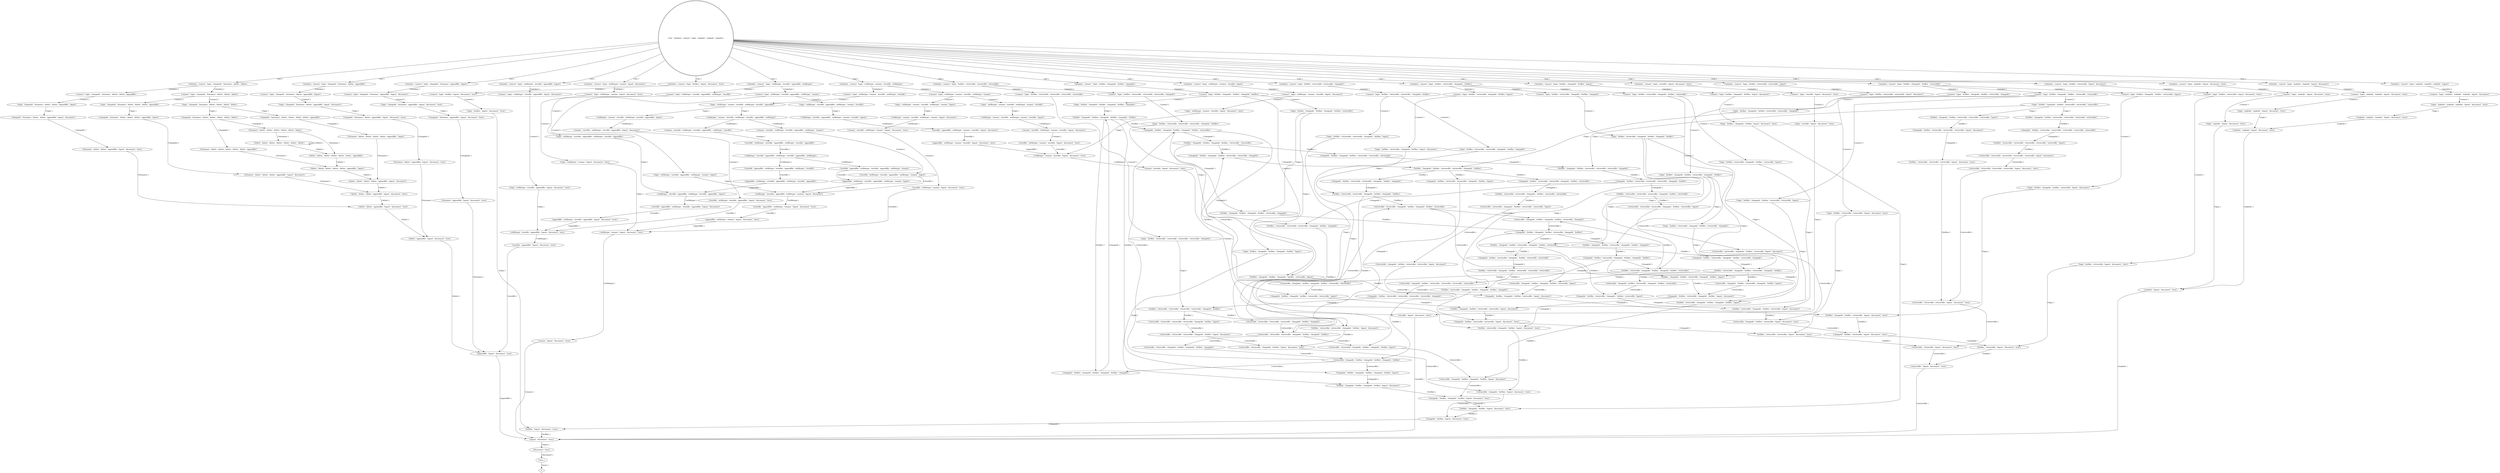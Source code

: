 digraph  {
0 [shape=doublecircle, label="('init', 'initialise', 'connect', 'login', 'makedir', 'makedir', 'makedir')"];
1 [label="('initialise', 'connect', 'login', 'changedir', 'listnames', 'delete', 'delete')"];
2 [label="('connect', 'login', 'changedir', 'listnames', 'delete', 'delete', 'appendfile')"];
3 [label="('login', 'changedir', 'listnames', 'delete', 'delete', 'appendfile', 'logout')"];
4 [label="('changedir', 'listnames', 'delete', 'delete', 'appendfile', 'logout', 'disconnect')"];
5 [label="('listnames', 'delete', 'delete', 'appendfile', 'logout', 'disconnect', 'term')"];
6 [label="('delete', 'delete', 'appendfile', 'logout', 'disconnect', 'term')"];
7 [label="('delete', 'appendfile', 'logout', 'disconnect', 'term')"];
8 [label="('appendfile', 'logout', 'disconnect', 'term')"];
9 [label="('logout', 'disconnect', 'term')"];
10 [label="('disconnect', 'term')"];
11 [label="('term',)"];
13 [label="('initialise', 'connect', 'login', 'listfiles', 'logout', 'disconnect', 'term')"];
14 [label="('connect', 'login', 'listfiles', 'logout', 'disconnect', 'term')"];
15 [label="('login', 'listfiles', 'logout', 'disconnect', 'term')"];
16 [label="('listfiles', 'logout', 'disconnect', 'term')"];
18 [label="('initialise', 'connect', 'login', 'setfiletype', 'rename', 'logout', 'disconnect')"];
19 [label="('connect', 'login', 'setfiletype', 'rename', 'logout', 'disconnect', 'term')"];
20 [label="('login', 'setfiletype', 'rename', 'logout', 'disconnect', 'term')"];
21 [label="('setfiletype', 'rename', 'logout', 'disconnect', 'term')"];
22 [label="('rename', 'logout', 'disconnect', 'term')"];
24 [label="('initialise', 'connect', 'login', 'listfiles', 'changedir', 'listfiles', 'logout')"];
25 [label="('connect', 'login', 'listfiles', 'changedir', 'listfiles', 'logout', 'disconnect')"];
26 [label="('login', 'listfiles', 'changedir', 'listfiles', 'logout', 'disconnect', 'term')"];
27 [label="('listfiles', 'changedir', 'listfiles', 'logout', 'disconnect', 'term')"];
28 [label="('changedir', 'listfiles', 'logout', 'disconnect', 'term')"];
30 [label="('initialise', 'connect', 'login', 'storefile', 'logout', 'disconnect', 'term')"];
31 [label="('connect', 'login', 'storefile', 'logout', 'disconnect', 'term')"];
32 [label="('login', 'storefile', 'logout', 'disconnect', 'term')"];
33 [label="('storefile', 'logout', 'disconnect', 'term')"];
35 [label="('initialise', 'connect', 'login', 'makedir', 'logout', 'disconnect', 'term')"];
36 [label="('connect', 'login', 'makedir', 'logout', 'disconnect', 'term')"];
37 [label="('login', 'makedir', 'logout', 'disconnect', 'term')"];
38 [label="('makedir', 'logout', 'disconnect', 'term')"];
39 [label="('connect', 'login', 'changedir', 'listnames', 'delete', 'delete', 'delete')"];
40 [label="('login', 'changedir', 'listnames', 'delete', 'delete', 'delete', 'appendfile')"];
41 [label="('changedir', 'listnames', 'delete', 'delete', 'delete', 'appendfile', 'logout')"];
42 [label="('listnames', 'delete', 'delete', 'delete', 'appendfile', 'logout', 'disconnect')"];
43 [label="('delete', 'delete', 'delete', 'appendfile', 'logout', 'disconnect', 'term')"];
45 [label="('initialise', 'connect', 'login', 'changedir', 'listnames', 'appendfile', 'logout')"];
46 [label="('connect', 'login', 'changedir', 'listnames', 'appendfile', 'logout', 'disconnect')"];
47 [label="('login', 'changedir', 'listnames', 'appendfile', 'logout', 'disconnect', 'term')"];
48 [label="('changedir', 'listnames', 'appendfile', 'logout', 'disconnect', 'term')"];
49 [label="('listnames', 'appendfile', 'logout', 'disconnect', 'term')"];
50 [label="('initialise', 'connect', 'login', 'listfiles', 'changedir', 'listfiles', 'changedir')"];
51 [label="('connect', 'login', 'listfiles', 'changedir', 'listfiles', 'changedir', 'listfiles')"];
52 [label="('login', 'listfiles', 'changedir', 'listfiles', 'changedir', 'listfiles', 'changedir')"];
53 [label="('listfiles', 'changedir', 'listfiles', 'changedir', 'listfiles', 'changedir', 'listfiles')"];
54 [label="('changedir', 'listfiles', 'changedir', 'listfiles', 'changedir', 'listfiles', 'logout')"];
55 [label="('listfiles', 'changedir', 'listfiles', 'changedir', 'listfiles', 'logout', 'disconnect')"];
56 [label="('changedir', 'listfiles', 'changedir', 'listfiles', 'logout', 'disconnect', 'term')"];
58 [label="('initialise', 'connect', 'login', 'listfiles', 'retrievefile', 'changedir', 'listfiles')"];
59 [label="('connect', 'login', 'listfiles', 'retrievefile', 'changedir', 'listfiles', 'changedir')"];
60 [label="('login', 'listfiles', 'retrievefile', 'changedir', 'listfiles', 'changedir', 'listfiles')"];
61 [label="('listfiles', 'retrievefile', 'changedir', 'listfiles', 'changedir', 'listfiles', 'changedir')"];
62 [label="('retrievefile', 'changedir', 'listfiles', 'changedir', 'listfiles', 'changedir', 'listfiles')"];
63 [label="('changedir', 'listfiles', 'changedir', 'listfiles', 'changedir', 'listfiles', 'changedir')"];
64 [label="('initialise', 'connect', 'login', 'changedir', 'listnames', 'delete', 'appendfile')"];
65 [label="('connect', 'login', 'changedir', 'listnames', 'delete', 'appendfile', 'logout')"];
66 [label="('login', 'changedir', 'listnames', 'delete', 'appendfile', 'logout', 'disconnect')"];
67 [label="('changedir', 'listnames', 'delete', 'appendfile', 'logout', 'disconnect', 'term')"];
68 [label="('listnames', 'delete', 'appendfile', 'logout', 'disconnect', 'term')"];
70 [label="('initialise', 'connect', 'login', 'setfiletype', 'storefile', 'appendfile', 'logout')"];
71 [label="('connect', 'login', 'setfiletype', 'storefile', 'appendfile', 'logout', 'disconnect')"];
72 [label="('login', 'setfiletype', 'storefile', 'appendfile', 'logout', 'disconnect', 'term')"];
73 [label="('setfiletype', 'storefile', 'appendfile', 'logout', 'disconnect', 'term')"];
74 [label="('storefile', 'appendfile', 'logout', 'disconnect', 'term')"];
76 [label="('initialise', 'connect', 'login', 'setfiletype', 'rename', 'storefile', 'setfiletype')"];
77 [label="('connect', 'login', 'setfiletype', 'rename', 'storefile', 'setfiletype', 'rename')"];
78 [label="('login', 'setfiletype', 'rename', 'storefile', 'setfiletype', 'rename', 'logout')"];
79 [label="('setfiletype', 'rename', 'storefile', 'setfiletype', 'rename', 'logout', 'disconnect')"];
80 [label="('rename', 'storefile', 'setfiletype', 'rename', 'logout', 'disconnect', 'term')"];
81 [label="('storefile', 'setfiletype', 'rename', 'logout', 'disconnect', 'term')"];
82 [label="('initialise', 'connect', 'login', 'listfiles', 'changedir', 'listfiles', 'retrievefile')"];
83 [label="('connect', 'login', 'listfiles', 'changedir', 'listfiles', 'retrievefile', 'logout')"];
84 [label="('login', 'listfiles', 'changedir', 'listfiles', 'retrievefile', 'logout', 'disconnect')"];
85 [label="('listfiles', 'changedir', 'listfiles', 'retrievefile', 'logout', 'disconnect', 'term')"];
86 [label="('changedir', 'listfiles', 'retrievefile', 'logout', 'disconnect', 'term')"];
87 [label="('listfiles', 'retrievefile', 'logout', 'disconnect', 'term')"];
88 [label="('retrievefile', 'logout', 'disconnect', 'term')"];
90 [label="('initialise', 'connect', 'login', 'listfiles', 'retrievefile', 'logout', 'disconnect')"];
91 [label="('connect', 'login', 'listfiles', 'retrievefile', 'logout', 'disconnect', 'term')"];
92 [label="('login', 'listfiles', 'retrievefile', 'logout', 'disconnect', 'term')"];
93 [label="('login', 'changedir', 'listnames', 'delete', 'delete', 'delete', 'delete')"];
94 [label="('changedir', 'listnames', 'delete', 'delete', 'delete', 'delete', 'appendfile')"];
95 [label="('listnames', 'delete', 'delete', 'delete', 'delete', 'appendfile', 'logout')"];
96 [label="('delete', 'delete', 'delete', 'delete', 'appendfile', 'logout', 'disconnect')"];
97 [label="('login', 'listfiles', 'changedir', 'listfiles', 'changedir', 'listfiles', 'retrievefile')"];
98 [label="('listfiles', 'changedir', 'listfiles', 'changedir', 'listfiles', 'retrievefile', 'logout')"];
99 [label="('changedir', 'listfiles', 'changedir', 'listfiles', 'retrievefile', 'logout', 'disconnect')"];
100 [label="('connect', 'login', 'listfiles', 'retrievefile', 'changedir', 'listfiles', 'logout')"];
101 [label="('login', 'listfiles', 'retrievefile', 'changedir', 'listfiles', 'logout', 'disconnect')"];
102 [label="('listfiles', 'retrievefile', 'changedir', 'listfiles', 'logout', 'disconnect', 'term')"];
103 [label="('retrievefile', 'changedir', 'listfiles', 'logout', 'disconnect', 'term')"];
105 [label="('initialise', 'connect', 'login', 'makedir', 'makedir', 'logout', 'disconnect')"];
106 [label="('connect', 'login', 'makedir', 'makedir', 'logout', 'disconnect', 'term')"];
107 [label="('login', 'makedir', 'makedir', 'logout', 'disconnect', 'term')"];
108 [label="('makedir', 'makedir', 'logout', 'disconnect', 'term')"];
109 [label="('initialise', 'connect', 'login', 'setfiletype', 'storefile', 'appendfile', 'setfiletype')"];
110 [label="('connect', 'login', 'setfiletype', 'storefile', 'appendfile', 'setfiletype', 'rename')"];
111 [label="('login', 'setfiletype', 'storefile', 'appendfile', 'setfiletype', 'rename', 'storefile')"];
112 [label="('setfiletype', 'storefile', 'appendfile', 'setfiletype', 'rename', 'storefile', 'logout')"];
113 [label="('storefile', 'appendfile', 'setfiletype', 'rename', 'storefile', 'logout', 'disconnect')"];
114 [label="('appendfile', 'setfiletype', 'rename', 'storefile', 'logout', 'disconnect', 'term')"];
115 [label="('setfiletype', 'rename', 'storefile', 'logout', 'disconnect', 'term')"];
116 [label="('rename', 'storefile', 'logout', 'disconnect', 'term')"];
117 [label="('listfiles', 'retrievefile', 'changedir', 'listfiles', 'changedir', 'listfiles', 'logout')"];
118 [label="('retrievefile', 'changedir', 'listfiles', 'changedir', 'listfiles', 'logout', 'disconnect')"];
120 [label="('initialise', 'connect', 'login', 'listfiles', 'retrievefile', 'retrievefile', 'retrievefile')"];
121 [label="('connect', 'login', 'listfiles', 'retrievefile', 'retrievefile', 'retrievefile', 'retrievefile')"];
122 [label="('login', 'listfiles', 'retrievefile', 'retrievefile', 'retrievefile', 'retrievefile', 'changedir')"];
123 [label="('listfiles', 'retrievefile', 'retrievefile', 'retrievefile', 'retrievefile', 'changedir', 'listfiles')"];
124 [label="('retrievefile', 'retrievefile', 'retrievefile', 'retrievefile', 'changedir', 'listfiles', 'changedir')"];
125 [label="('retrievefile', 'retrievefile', 'retrievefile', 'changedir', 'listfiles', 'changedir', 'listfiles')"];
126 [label="('retrievefile', 'retrievefile', 'changedir', 'listfiles', 'changedir', 'listfiles', 'changedir')"];
127 [label="('initialise', 'connect', 'login', 'setfiletype', 'rename', 'storefile', 'logout')"];
128 [label="('connect', 'login', 'setfiletype', 'rename', 'storefile', 'logout', 'disconnect')"];
129 [label="('login', 'setfiletype', 'rename', 'storefile', 'logout', 'disconnect', 'term')"];
130 [label="('login', 'listfiles', 'changedir', 'listfiles', 'changedir', 'listfiles', 'logout')"];
132 [label="('initialise', 'connect', 'login', 'makedir', 'makedir', 'makedir', 'logout')"];
133 [label="('connect', 'login', 'makedir', 'makedir', 'makedir', 'logout', 'disconnect')"];
134 [label="('login', 'makedir', 'makedir', 'makedir', 'logout', 'disconnect', 'term')"];
135 [label="('makedir', 'makedir', 'makedir', 'logout', 'disconnect', 'term')"];
136 [label="('changedir', 'listfiles', 'changedir', 'listfiles', 'changedir', 'listfiles', 'retrievefile')"];
137 [label="('listfiles', 'changedir', 'listfiles', 'changedir', 'listfiles', 'retrievefile', 'retrievefile')"];
138 [label="('changedir', 'listfiles', 'changedir', 'listfiles', 'retrievefile', 'retrievefile', 'changedir')"];
139 [label="('listfiles', 'changedir', 'listfiles', 'retrievefile', 'retrievefile', 'changedir', 'listfiles')"];
140 [label="('changedir', 'listfiles', 'retrievefile', 'retrievefile', 'changedir', 'listfiles', 'changedir')"];
141 [label="('listfiles', 'retrievefile', 'retrievefile', 'changedir', 'listfiles', 'changedir', 'listfiles')"];
142 [label="('retrievefile', 'retrievefile', 'changedir', 'listfiles', 'changedir', 'listfiles', 'retrievefile')"];
143 [label="('retrievefile', 'changedir', 'listfiles', 'changedir', 'listfiles', 'retrievefile', 'logout')"];
144 [label="('changedir', 'listnames', 'delete', 'delete', 'delete', 'delete', 'delete')"];
145 [label="('listnames', 'delete', 'delete', 'delete', 'delete', 'delete', 'delete')"];
146 [label="('delete', 'delete', 'delete', 'delete', 'delete', 'delete', 'delete')"];
147 [label="('delete', 'delete', 'delete', 'delete', 'delete', 'delete', 'appendfile')"];
148 [label="('delete', 'delete', 'delete', 'delete', 'delete', 'appendfile', 'logout')"];
149 [label="('connect', 'login', 'setfiletype', 'storefile', 'appendfile', 'setfiletype', 'storefile')"];
150 [label="('login', 'setfiletype', 'storefile', 'appendfile', 'setfiletype', 'storefile', 'appendfile')"];
151 [label="('setfiletype', 'storefile', 'appendfile', 'setfiletype', 'storefile', 'appendfile', 'logout')"];
152 [label="('storefile', 'appendfile', 'setfiletype', 'storefile', 'appendfile', 'logout', 'disconnect')"];
153 [label="('appendfile', 'setfiletype', 'storefile', 'appendfile', 'logout', 'disconnect', 'term')"];
154 [label="('connect', 'login', 'listfiles', 'changedir', 'listfiles', 'retrievefile', 'changedir')"];
155 [label="('login', 'listfiles', 'changedir', 'listfiles', 'retrievefile', 'changedir', 'listfiles')"];
156 [label="('listfiles', 'changedir', 'listfiles', 'retrievefile', 'changedir', 'listfiles', 'changedir')"];
157 [label="('changedir', 'listfiles', 'retrievefile', 'changedir', 'listfiles', 'changedir', 'listfiles')"];
158 [label="('listfiles', 'retrievefile', 'changedir', 'listfiles', 'changedir', 'listfiles', 'retrievefile')"];
159 [label="('retrievefile', 'changedir', 'listfiles', 'changedir', 'listfiles', 'retrievefile', 'changedir')"];
160 [label="('changedir', 'listfiles', 'changedir', 'listfiles', 'retrievefile', 'changedir', 'listfiles')"];
161 [label="('connect', 'login', 'setfiletype', 'rename', 'storefile', 'setfiletype', 'storefile')"];
162 [label="('login', 'setfiletype', 'rename', 'storefile', 'setfiletype', 'storefile', 'appendfile')"];
163 [label="('setfiletype', 'rename', 'storefile', 'setfiletype', 'storefile', 'appendfile', 'logout')"];
164 [label="('rename', 'storefile', 'setfiletype', 'storefile', 'appendfile', 'logout', 'disconnect')"];
165 [label="('storefile', 'setfiletype', 'storefile', 'appendfile', 'logout', 'disconnect', 'term')"];
166 [label="('connect', 'login', 'listfiles', 'changedir', 'listfiles', 'retrievefile', 'retrievefile')"];
167 [label="('login', 'listfiles', 'changedir', 'listfiles', 'retrievefile', 'retrievefile', 'retrievefile')"];
168 [label="('listfiles', 'changedir', 'listfiles', 'retrievefile', 'retrievefile', 'retrievefile', 'retrievefile')"];
169 [label="('changedir', 'listfiles', 'retrievefile', 'retrievefile', 'retrievefile', 'retrievefile', 'retrievefile')"];
170 [label="('listfiles', 'retrievefile', 'retrievefile', 'retrievefile', 'retrievefile', 'retrievefile', 'logout')"];
171 [label="('retrievefile', 'retrievefile', 'retrievefile', 'retrievefile', 'retrievefile', 'logout', 'disconnect')"];
172 [label="('retrievefile', 'retrievefile', 'retrievefile', 'retrievefile', 'logout', 'disconnect', 'term')"];
173 [label="('retrievefile', 'retrievefile', 'retrievefile', 'logout', 'disconnect', 'term')"];
174 [label="('retrievefile', 'retrievefile', 'logout', 'disconnect', 'term')"];
175 [label="('initialise', 'connect', 'login', 'listfiles', 'retrievefile', 'retrievefile', 'changedir')"];
176 [label="('connect', 'login', 'listfiles', 'retrievefile', 'retrievefile', 'changedir', 'listfiles')"];
177 [label="('login', 'listfiles', 'retrievefile', 'retrievefile', 'changedir', 'listfiles', 'logout')"];
178 [label="('listfiles', 'retrievefile', 'retrievefile', 'changedir', 'listfiles', 'logout', 'disconnect')"];
179 [label="('retrievefile', 'retrievefile', 'changedir', 'listfiles', 'logout', 'disconnect', 'term')"];
180 [label="('listfiles', 'changedir', 'listfiles', 'changedir', 'listfiles', 'retrievefile', 'changedir')"];
181 [label="('listfiles', 'changedir', 'listfiles', 'retrievefile', 'changedir', 'listfiles', 'retrievefile')"];
182 [label="('changedir', 'listfiles', 'retrievefile', 'changedir', 'listfiles', 'retrievefile', 'changedir')"];
183 [label="('listfiles', 'retrievefile', 'changedir', 'listfiles', 'retrievefile', 'changedir', 'listfiles')"];
184 [label="('retrievefile', 'changedir', 'listfiles', 'retrievefile', 'changedir', 'listfiles', 'logout')"];
185 [label="('changedir', 'listfiles', 'retrievefile', 'changedir', 'listfiles', 'logout', 'disconnect')"];
186 [label="('connect', 'login', 'listfiles', 'retrievefile', 'retrievefile', 'retrievefile', 'changedir')"];
187 [label="('login', 'listfiles', 'retrievefile', 'retrievefile', 'retrievefile', 'changedir', 'listfiles')"];
188 [label="('listfiles', 'retrievefile', 'retrievefile', 'retrievefile', 'changedir', 'listfiles', 'changedir')"];
189 [label="('retrievefile', 'retrievefile', 'changedir', 'listfiles', 'changedir', 'listfiles', 'logout')"];
190 [label="('initialise', 'connect', 'login', 'listfiles', 'retrievefile', 'retrievefile', 'logout')"];
191 [label="('connect', 'login', 'listfiles', 'retrievefile', 'retrievefile', 'logout', 'disconnect')"];
192 [label="('login', 'listfiles', 'retrievefile', 'retrievefile', 'logout', 'disconnect', 'term')"];
193 [label="('listfiles', 'retrievefile', 'retrievefile', 'logout', 'disconnect', 'term')"];
194 [label="('listfiles', 'changedir', 'listfiles', 'retrievefile', 'changedir', 'listfiles', 'logout')"];
195 [label="('retrievefile', 'changedir', 'listfiles', 'changedir', 'listfiles', 'retrievefile', 'retrievefile')"];
196 [label="('changedir', 'listfiles', 'changedir', 'listfiles', 'retrievefile', 'retrievefile', 'logout')"];
197 [label="('listfiles', 'changedir', 'listfiles', 'retrievefile', 'retrievefile', 'logout', 'disconnect')"];
198 [label="('changedir', 'listfiles', 'retrievefile', 'retrievefile', 'logout', 'disconnect', 'term')"];
199 [label="('changedir', 'listfiles', 'changedir', 'listfiles', 'retrievefile', 'retrievefile', 'retrievefile')"];
200 [label="('listfiles', 'changedir', 'listfiles', 'retrievefile', 'retrievefile', 'retrievefile', 'changedir')"];
201 [label="('changedir', 'listfiles', 'retrievefile', 'retrievefile', 'retrievefile', 'changedir', 'listfiles')"];
202 [label="('listfiles', 'retrievefile', 'retrievefile', 'retrievefile', 'changedir', 'listfiles', 'retrievefile')"];
203 [label="('retrievefile', 'retrievefile', 'retrievefile', 'changedir', 'listfiles', 'retrievefile', 'logout')"];
204 [label="('retrievefile', 'retrievefile', 'changedir', 'listfiles', 'retrievefile', 'logout', 'disconnect')"];
205 [label="('retrievefile', 'changedir', 'listfiles', 'retrievefile', 'logout', 'disconnect', 'term')"];
206 [label="('listnames', 'delete', 'delete', 'delete', 'delete', 'delete', 'appendfile')"];
207 [label="('changedir', 'listfiles', 'retrievefile', 'retrievefile', 'changedir', 'listfiles', 'logout')"];
208 [label="('changedir', 'listfiles', 'retrievefile', 'changedir', 'listfiles', 'retrievefile', 'retrievefile')"];
209 [label="('listfiles', 'retrievefile', 'changedir', 'listfiles', 'retrievefile', 'retrievefile', 'retrievefile')"];
210 [label="('retrievefile', 'changedir', 'listfiles', 'retrievefile', 'retrievefile', 'retrievefile', 'retrievefile')"];
211 [label="('changedir', 'listfiles', 'retrievefile', 'retrievefile', 'retrievefile', 'retrievefile', 'changedir')"];
212 [label="('retrievefile', 'retrievefile', 'retrievefile', 'retrievefile', 'changedir', 'listfiles', 'logout')"];
213 [label="('retrievefile', 'retrievefile', 'retrievefile', 'changedir', 'listfiles', 'logout', 'disconnect')"];
214 [label="('connect', 'login', 'listfiles', 'retrievefile', 'changedir', 'listfiles', 'retrievefile')"];
215 [label="('login', 'listfiles', 'retrievefile', 'changedir', 'listfiles', 'retrievefile', 'logout')"];
216 [label="('listfiles', 'retrievefile', 'changedir', 'listfiles', 'retrievefile', 'logout', 'disconnect')"];
217 [label="('login', 'listfiles', 'changedir', 'listfiles', 'retrievefile', 'retrievefile', 'changedir')"];
218 [label="('login', 'listfiles', 'retrievefile', 'retrievefile', 'changedir', 'listfiles', 'changedir')"];
219 [label="('listfiles', 'changedir', 'listfiles', 'retrievefile', 'retrievefile', 'retrievefile', 'logout')"];
220 [label="('changedir', 'listfiles', 'retrievefile', 'retrievefile', 'retrievefile', 'logout', 'disconnect')"];
221 [label="('listfiles', 'retrievefile', 'retrievefile', 'retrievefile', 'logout', 'disconnect', 'term')"];
222 [label="('setfiletype', 'rename', 'storefile', 'setfiletype', 'storefile', 'appendfile', 'setfiletype')"];
223 [label="('rename', 'storefile', 'setfiletype', 'storefile', 'appendfile', 'setfiletype', 'storefile')"];
224 [label="('storefile', 'setfiletype', 'storefile', 'appendfile', 'setfiletype', 'storefile', 'appendfile')"];
225 [label="('setfiletype', 'storefile', 'appendfile', 'setfiletype', 'storefile', 'appendfile', 'setfiletype')"];
226 [label="('storefile', 'appendfile', 'setfiletype', 'storefile', 'appendfile', 'setfiletype', 'storefile')"];
227 [label="('appendfile', 'setfiletype', 'storefile', 'appendfile', 'setfiletype', 'storefile', 'appendfile')"];
228 [label="('login', 'listfiles', 'retrievefile', 'changedir', 'listfiles', 'retrievefile', 'changedir')"];
229 [label="('retrievefile', 'changedir', 'listfiles', 'retrievefile', 'changedir', 'listfiles', 'retrievefile')"];
230 [label="('changedir', 'listfiles', 'retrievefile', 'changedir', 'listfiles', 'retrievefile', 'logout')"];
231 [label="('rename', 'storefile', 'setfiletype', 'storefile', 'appendfile', 'setfiletype', 'rename')"];
232 [label="('storefile', 'setfiletype', 'storefile', 'appendfile', 'setfiletype', 'rename', 'logout')"];
233 [label="('setfiletype', 'storefile', 'appendfile', 'setfiletype', 'rename', 'logout', 'disconnect')"];
234 [label="('storefile', 'appendfile', 'setfiletype', 'rename', 'logout', 'disconnect', 'term')"];
235 [label="('appendfile', 'setfiletype', 'rename', 'logout', 'disconnect', 'term')"];
236 [label="('storefile', 'appendfile', 'setfiletype', 'storefile', 'appendfile', 'setfiletype', 'rename')"];
237 [label="('appendfile', 'setfiletype', 'storefile', 'appendfile', 'setfiletype', 'rename', 'logout')"];
238 [label="('login', 'listfiles', 'changedir', 'listfiles', 'retrievefile', 'retrievefile', 'logout')"];
239 [label="('login', 'setfiletype', 'storefile', 'appendfile', 'setfiletype', 'rename', 'logout')"];
240 [label="('login', 'setfiletype', 'rename', 'storefile', 'setfiletype', 'rename', 'storefile')"];
241 [label="('setfiletype', 'rename', 'storefile', 'setfiletype', 'rename', 'storefile', 'logout')"];
242 [label="('rename', 'storefile', 'setfiletype', 'rename', 'storefile', 'logout', 'disconnect')"];
243 [label="('storefile', 'setfiletype', 'rename', 'storefile', 'logout', 'disconnect', 'term')"];
244 [label="('changedir', 'listfiles', 'retrievefile', 'retrievefile', 'changedir', 'listfiles', 'retrievefile')"];
245 [label="('listfiles', 'retrievefile', 'retrievefile', 'changedir', 'listfiles', 'retrievefile', 'retrievefile')"];
246 [label="('retrievefile', 'retrievefile', 'changedir', 'listfiles', 'retrievefile', 'retrievefile', 'logout')"];
247 [label="('retrievefile', 'changedir', 'listfiles', 'retrievefile', 'retrievefile', 'logout', 'disconnect')"];
248 [shape=diamond, label="()"];
0 -> 64  [key=1, label="('init',)", weight=61];
0 -> 1  [key=2, label="('init',)", weight=76];
0 -> 13  [key=15, label="('init',)", weight=135];
0 -> 18  [key=20, label="('init',)", weight=39];
0 -> 50  [key=26, label="('init',)", weight=50];
0 -> 82  [key=27, label="('init',)", weight=30];
0 -> 24  [key=28, label="('init',)", weight=47];
0 -> 30  [key=34, label="('init',)", weight=99];
0 -> 35  [key=39, label="('init',)", weight=97];
0 -> 45  [key=50, label="('init',)", weight=117];
0 -> 58  [key=67, label="('init',)", weight=33];
0 -> 109  [key=85, label="('init',)", weight=17];
0 -> 70  [key=86, label="('init',)", weight=95];
0 -> 76  [key=92, label="('init',)", weight=10];
0 -> 127  [key=93, label="('init',)", weight=40];
0 -> 90  [key=111, label="('init',)", weight=30];
0 -> 105  [key=128, label="('init',)", weight=9];
0 -> 190  [key=145, label="('init',)", weight=3];
0 -> 120  [key=146, label="('init',)", weight=2];
0 -> 175  [key=147, label="('init',)", weight=5];
0 -> 132  [key=163, label="('init',)", weight=5];
1 -> 2  [key=3, label="('initialise',)", weight=30];
1 -> 39  [key=4, label="('initialise',)", weight=46];
2 -> 3  [key=5, label="('connect',)", weight=30];
3 -> 4  [key=6, label="('login',)", weight=30];
4 -> 5  [key=7, label="('changedir',)", weight=30];
5 -> 6  [key=8, label="('listnames',)", weight=30];
6 -> 7  [key=9, label="('delete',)", weight=76];
7 -> 8  [key=10, label="('delete',)", weight=137];
8 -> 9  [key=11, label="('appendfile',)", weight=363];
9 -> 10  [key=12, label="('logout',)", weight=1000];
10 -> 11  [key=13, label="('disconnect',)", weight=1000];
11 -> 248  [key=14, label="('term',)", weight=1000];
13 -> 14  [key=16, label="('initialise',)", weight=135];
14 -> 15  [key=17, label="('connect',)", weight=135];
15 -> 16  [key=18, label="('login',)", weight=135];
16 -> 9  [key=19, label="('listfiles',)", weight=267];
18 -> 19  [key=21, label="('initialise',)", weight=39];
19 -> 20  [key=22, label="('connect',)", weight=39];
20 -> 21  [key=23, label="('login',)", weight=39];
21 -> 22  [key=24, label="('setfiletype',)", weight=46];
22 -> 9  [key=25, label="('rename',)", weight=46];
24 -> 25  [key=29, label="('initialise',)", weight=47];
25 -> 26  [key=30, label="('connect',)", weight=47];
26 -> 27  [key=31, label="('login',)", weight=47];
27 -> 28  [key=32, label="('listfiles',)", weight=106];
28 -> 16  [key=33, label="('changedir',)", weight=132];
30 -> 31  [key=35, label="('initialise',)", weight=99];
31 -> 32  [key=36, label="('connect',)", weight=99];
32 -> 33  [key=37, label="('login',)", weight=99];
33 -> 9  [key=38, label="('storefile',)", weight=145];
35 -> 36  [key=40, label="('initialise',)", weight=97];
36 -> 37  [key=41, label="('connect',)", weight=97];
37 -> 38  [key=42, label="('login',)", weight=97];
38 -> 9  [key=43, label="('makedir',)", weight=111];
39 -> 93  [key=44, label="('connect',)", weight=24];
39 -> 40  [key=45, label="('connect',)", weight=22];
40 -> 41  [key=46, label="('login',)", weight=22];
41 -> 42  [key=47, label="('changedir',)", weight=22];
42 -> 43  [key=48, label="('listnames',)", weight=22];
43 -> 6  [key=49, label="('delete',)", weight=46];
45 -> 46  [key=51, label="('initialise',)", weight=117];
46 -> 47  [key=52, label="('connect',)", weight=117];
47 -> 48  [key=53, label="('login',)", weight=117];
48 -> 49  [key=54, label="('changedir',)", weight=117];
49 -> 8  [key=55, label="('listnames',)", weight=117];
50 -> 51  [key=56, label="('initialise',)", weight=50];
51 -> 97  [key=57, label="('connect',)", weight=7];
51 -> 52  [key=58, label="('connect',)", weight=24];
51 -> 130  [key=59, label="('connect',)", weight=19];
52 -> 53  [key=60, label="('login',)", weight=24];
53 -> 63  [key=61, label="('listfiles',)", weight=31];
53 -> 136  [key=62, label="('listfiles',)", weight=10];
53 -> 54  [key=63, label="('listfiles',)", weight=23];
54 -> 55  [key=64, label="('changedir',)", weight=27];
55 -> 56  [key=65, label="('listfiles',)", weight=46];
56 -> 27  [key=66, label="('changedir',)", weight=59];
58 -> 59  [key=68, label="('initialise',)", weight=17];
58 -> 214  [key=69, label="('initialise',)", weight=3];
58 -> 100  [key=70, label="('initialise',)", weight=13];
59 -> 60  [key=71, label="('connect',)", weight=17];
60 -> 158  [key=72, label="('login',)", weight=4];
60 -> 117  [key=73, label="('login',)", weight=5];
60 -> 61  [key=74, label="('login',)", weight=8];
61 -> 62  [key=75, label="('listfiles',)", weight=15];
62 -> 63  [key=76, label="('retrievefile',)", weight=9];
62 -> 136  [key=77, label="('retrievefile',)", weight=3];
62 -> 54  [key=78, label="('retrievefile',)", weight=4];
63 -> 53  [key=79, label="('changedir',)", weight=40];
64 -> 65  [key=80, label="('initialise',)", weight=61];
65 -> 66  [key=81, label="('connect',)", weight=61];
66 -> 67  [key=82, label="('login',)", weight=61];
67 -> 68  [key=83, label="('changedir',)", weight=61];
68 -> 7  [key=84, label="('listnames',)", weight=61];
70 -> 71  [key=87, label="('initialise',)", weight=95];
71 -> 72  [key=88, label="('connect',)", weight=95];
72 -> 73  [key=89, label="('login',)", weight=95];
73 -> 74  [key=90, label="('setfiletype',)", weight=109];
74 -> 8  [key=91, label="('storefile',)", weight=109];
76 -> 77  [key=94, label="('initialise',)", weight=4];
76 -> 161  [key=95, label="('initialise',)", weight=6];
77 -> 240  [key=96, label="('connect',)", weight=1];
77 -> 78  [key=97, label="('connect',)", weight=3];
78 -> 79  [key=98, label="('login',)", weight=3];
79 -> 80  [key=99, label="('setfiletype',)", weight=3];
80 -> 81  [key=100, label="('rename',)", weight=3];
81 -> 21  [key=101, label="('storefile',)", weight=3];
82 -> 83  [key=102, label="('initialise',)", weight=13];
82 -> 166  [key=103, label="('initialise',)", weight=6];
82 -> 154  [key=104, label="('initialise',)", weight=11];
83 -> 84  [key=105, label="('connect',)", weight=13];
84 -> 85  [key=106, label="('login',)", weight=13];
85 -> 86  [key=107, label="('listfiles',)", weight=24];
86 -> 87  [key=108, label="('changedir',)", weight=28];
87 -> 88  [key=109, label="('listfiles',)", weight=58];
88 -> 9  [key=110, label="('retrievefile',)", weight=68];
90 -> 91  [key=112, label="('initialise',)", weight=30];
91 -> 92  [key=113, label="('connect',)", weight=30];
92 -> 87  [key=114, label="('login',)", weight=30];
93 -> 144  [key=115, label="('login',)", weight=15];
93 -> 94  [key=116, label="('login',)", weight=9];
94 -> 95  [key=117, label="('changedir',)", weight=9];
95 -> 96  [key=118, label="('listnames',)", weight=9];
96 -> 43  [key=119, label="('delete',)", weight=24];
97 -> 180  [key=120, label="('login',)", weight=3];
97 -> 98  [key=121, label="('login',)", weight=4];
98 -> 99  [key=122, label="('listfiles',)", weight=7];
99 -> 85  [key=123, label="('changedir',)", weight=11];
100 -> 101  [key=124, label="('connect',)", weight=13];
101 -> 102  [key=125, label="('login',)", weight=13];
102 -> 103  [key=126, label="('listfiles',)", weight=20];
103 -> 28  [key=127, label="('retrievefile',)", weight=26];
105 -> 106  [key=129, label="('initialise',)", weight=9];
106 -> 107  [key=130, label="('connect',)", weight=9];
107 -> 108  [key=131, label="('login',)", weight=9];
108 -> 38  [key=132, label="('makedir',)", weight=14];
109 -> 110  [key=133, label="('initialise',)", weight=7];
109 -> 149  [key=134, label="('initialise',)", weight=10];
110 -> 239  [key=135, label="('connect',)", weight=2];
110 -> 111  [key=136, label="('connect',)", weight=5];
111 -> 112  [key=137, label="('login',)", weight=5];
112 -> 113  [key=138, label="('setfiletype',)", weight=5];
113 -> 114  [key=139, label="('storefile',)", weight=5];
114 -> 115  [key=140, label="('appendfile',)", weight=5];
115 -> 116  [key=141, label="('setfiletype',)", weight=46];
116 -> 33  [key=142, label="('rename',)", weight=46];
117 -> 118  [key=143, label="('listfiles',)", weight=10];
118 -> 56  [key=144, label="('retrievefile',)", weight=13];
120 -> 121  [key=148, label="('initialise',)", weight=1];
120 -> 186  [key=149, label="('initialise',)", weight=1];
121 -> 122  [key=150, label="('connect',)", weight=1];
122 -> 123  [key=151, label="('login',)", weight=1];
123 -> 212  [key=152, label="('listfiles',)", weight=1];
123 -> 124  [key=153, label="('listfiles',)", weight=1];
124 -> 125  [key=154, label="('retrievefile',)", weight=1];
125 -> 189  [key=155, label="('retrievefile',)", weight=1];
125 -> 142  [key=156, label="('retrievefile',)", weight=1];
125 -> 126  [key=157, label="('retrievefile',)", weight=1];
126 -> 62  [key=158, label="('retrievefile',)", weight=1];
127 -> 128  [key=159, label="('initialise',)", weight=40];
128 -> 129  [key=160, label="('connect',)", weight=40];
129 -> 115  [key=161, label="('login',)", weight=40];
130 -> 55  [key=162, label="('login',)", weight=19];
132 -> 133  [key=164, label="('initialise',)", weight=5];
133 -> 134  [key=165, label="('connect',)", weight=5];
134 -> 135  [key=166, label="('login',)", weight=5];
135 -> 108  [key=167, label="('makedir',)", weight=5];
136 -> 137  [key=168, label="('changedir',)", weight=5];
136 -> 180  [key=169, label="('changedir',)", weight=5];
136 -> 98  [key=170, label="('changedir',)", weight=3];
137 -> 199  [key=171, label="('listfiles',)", weight=1];
137 -> 196  [key=172, label="('listfiles',)", weight=2];
137 -> 138  [key=173, label="('listfiles',)", weight=2];
138 -> 139  [key=174, label="('changedir',)", weight=3];
139 -> 207  [key=175, label="('listfiles',)", weight=2];
139 -> 244  [key=176, label="('listfiles',)", weight=1];
139 -> 140  [key=177, label="('listfiles',)", weight=2];
140 -> 141  [key=178, label="('changedir',)", weight=2];
141 -> 189  [key=179, label="('listfiles',)", weight=2];
141 -> 142  [key=180, label="('listfiles',)", weight=2];
142 -> 143  [key=181, label="('retrievefile',)", weight=2];
142 -> 159  [key=182, label="('retrievefile',)", weight=1];
143 -> 99  [key=183, label="('retrievefile',)", weight=4];
144 -> 145  [key=184, label="('changedir',)", weight=7];
144 -> 206  [key=185, label="('changedir',)", weight=8];
145 -> 147  [key=186, label="('listnames',)", weight=1];
145 -> 146  [key=187, label="('listnames',)", weight=6];
146 -> 147  [key=188, label="('delete',)", weight=6];
146 -> 146  [key=189, label="('delete',)", weight=4];
147 -> 148  [key=190, label="('delete',)", weight=7];
148 -> 96  [key=191, label="('delete',)", weight=15];
149 -> 150  [key=192, label="('connect',)", weight=10];
150 -> 151  [key=193, label="('login',)", weight=10];
151 -> 152  [key=194, label="('setfiletype',)", weight=11];
152 -> 153  [key=195, label="('storefile',)", weight=11];
153 -> 73  [key=196, label="('appendfile',)", weight=11];
154 -> 155  [key=197, label="('connect',)", weight=11];
155 -> 194  [key=198, label="('login',)", weight=3];
155 -> 181  [key=199, label="('login',)", weight=2];
155 -> 156  [key=200, label="('login',)", weight=6];
156 -> 157  [key=201, label="('listfiles',)", weight=15];
157 -> 158  [key=202, label="('changedir',)", weight=3];
157 -> 117  [key=203, label="('changedir',)", weight=5];
157 -> 61  [key=204, label="('changedir',)", weight=7];
158 -> 143  [key=205, label="('listfiles',)", weight=2];
158 -> 195  [key=206, label="('listfiles',)", weight=2];
158 -> 159  [key=207, label="('listfiles',)", weight=3];
159 -> 160  [key=208, label="('retrievefile',)", weight=4];
160 -> 194  [key=209, label="('changedir',)", weight=2];
160 -> 181  [key=210, label="('changedir',)", weight=1];
160 -> 156  [key=211, label="('changedir',)", weight=9];
161 -> 162  [key=212, label="('connect',)", weight=6];
162 -> 163  [key=213, label="('login',)", weight=3];
162 -> 222  [key=214, label="('login',)", weight=3];
163 -> 164  [key=215, label="('setfiletype',)", weight=3];
164 -> 165  [key=216, label="('rename',)", weight=3];
165 -> 73  [key=217, label="('storefile',)", weight=3];
166 -> 238  [key=218, label="('connect',)", weight=1];
166 -> 217  [key=219, label="('connect',)", weight=2];
166 -> 167  [key=220, label="('connect',)", weight=3];
167 -> 219  [key=221, label="('login',)", weight=1];
167 -> 200  [key=222, label="('login',)", weight=1];
167 -> 168  [key=223, label="('login',)", weight=1];
168 -> 169  [key=224, label="('listfiles',)", weight=1];
169 -> 170  [key=225, label="('changedir',)", weight=1];
170 -> 171  [key=226, label="('listfiles',)", weight=1];
171 -> 172  [key=227, label="('retrievefile',)", weight=1];
172 -> 173  [key=228, label="('retrievefile',)", weight=1];
173 -> 174  [key=229, label="('retrievefile',)", weight=2];
174 -> 88  [key=230, label="('retrievefile',)", weight=10];
175 -> 176  [key=231, label="('initialise',)", weight=5];
176 -> 177  [key=232, label="('connect',)", weight=3];
176 -> 218  [key=233, label="('connect',)", weight=2];
177 -> 178  [key=234, label="('login',)", weight=3];
178 -> 179  [key=235, label="('listfiles',)", weight=5];
179 -> 103  [key=236, label="('retrievefile',)", weight=6];
180 -> 160  [key=237, label="('listfiles',)", weight=8];
181 -> 230  [key=238, label="('listfiles',)", weight=1];
181 -> 182  [key=239, label="('listfiles',)", weight=1];
181 -> 208  [key=240, label="('listfiles',)", weight=1];
182 -> 183  [key=241, label="('changedir',)", weight=1];
183 -> 184  [key=242, label="('listfiles',)", weight=2];
183 -> 229  [key=243, label="('listfiles',)", weight=1];
184 -> 185  [key=244, label="('retrievefile',)", weight=2];
185 -> 102  [key=245, label="('changedir',)", weight=7];
186 -> 187  [key=246, label="('connect',)", weight=1];
187 -> 188  [key=247, label="('login',)", weight=1];
188 -> 125  [key=248, label="('listfiles',)", weight=2];
189 -> 118  [key=249, label="('retrievefile',)", weight=3];
190 -> 191  [key=250, label="('initialise',)", weight=3];
191 -> 192  [key=251, label="('connect',)", weight=3];
192 -> 193  [key=252, label="('login',)", weight=3];
193 -> 174  [key=253, label="('listfiles',)", weight=8];
194 -> 185  [key=254, label="('listfiles',)", weight=5];
195 -> 196  [key=255, label="('retrievefile',)", weight=1];
195 -> 138  [key=256, label="('retrievefile',)", weight=1];
196 -> 197  [key=257, label="('changedir',)", weight=3];
197 -> 198  [key=258, label="('listfiles',)", weight=4];
198 -> 193  [key=259, label="('changedir',)", weight=5];
199 -> 200  [key=260, label="('changedir',)", weight=1];
200 -> 201  [key=261, label="('listfiles',)", weight=2];
201 -> 188  [key=262, label="('changedir',)", weight=1];
201 -> 202  [key=263, label="('changedir',)", weight=1];
202 -> 203  [key=264, label="('listfiles',)", weight=1];
203 -> 204  [key=265, label="('retrievefile',)", weight=1];
204 -> 205  [key=266, label="('retrievefile',)", weight=1];
205 -> 86  [key=267, label="('retrievefile',)", weight=4];
206 -> 148  [key=268, label="('listnames',)", weight=8];
207 -> 178  [key=269, label="('changedir',)", weight=2];
208 -> 209  [key=270, label="('changedir',)", weight=1];
209 -> 210  [key=271, label="('listfiles',)", weight=1];
210 -> 211  [key=272, label="('retrievefile',)", weight=1];
211 -> 123  [key=273, label="('changedir',)", weight=1];
212 -> 213  [key=274, label="('retrievefile',)", weight=1];
213 -> 179  [key=275, label="('retrievefile',)", weight=1];
214 -> 215  [key=276, label="('connect',)", weight=1];
214 -> 228  [key=277, label="('connect',)", weight=2];
215 -> 216  [key=278, label="('login',)", weight=1];
216 -> 205  [key=279, label="('listfiles',)", weight=3];
217 -> 139  [key=280, label="('login',)", weight=2];
218 -> 141  [key=281, label="('login',)", weight=2];
219 -> 220  [key=282, label="('listfiles',)", weight=1];
220 -> 221  [key=283, label="('changedir',)", weight=1];
221 -> 173  [key=284, label="('listfiles',)", weight=1];
222 -> 223  [key=285, label="('setfiletype',)", weight=2];
222 -> 231  [key=286, label="('setfiletype',)", weight=1];
223 -> 224  [key=287, label="('rename',)", weight=2];
224 -> 225  [key=288, label="('storefile',)", weight=2];
225 -> 236  [key=289, label="('setfiletype',)", weight=1];
225 -> 226  [key=290, label="('setfiletype',)", weight=1];
226 -> 227  [key=291, label="('storefile',)", weight=1];
227 -> 151  [key=292, label="('appendfile',)", weight=1];
228 -> 183  [key=293, label="('login',)", weight=2];
229 -> 230  [key=294, label="('retrievefile',)", weight=1];
230 -> 216  [key=295, label="('changedir',)", weight=2];
231 -> 232  [key=296, label="('rename',)", weight=1];
232 -> 233  [key=297, label="('storefile',)", weight=1];
233 -> 234  [key=298, label="('setfiletype',)", weight=4];
234 -> 235  [key=299, label="('storefile',)", weight=4];
235 -> 21  [key=300, label="('appendfile',)", weight=4];
236 -> 237  [key=301, label="('storefile',)", weight=1];
237 -> 233  [key=302, label="('appendfile',)", weight=1];
238 -> 197  [key=303, label="('login',)", weight=1];
239 -> 233  [key=304, label="('login',)", weight=2];
240 -> 241  [key=305, label="('login',)", weight=1];
241 -> 242  [key=306, label="('setfiletype',)", weight=1];
242 -> 243  [key=307, label="('rename',)", weight=1];
243 -> 115  [key=308, label="('storefile',)", weight=1];
244 -> 245  [key=309, label="('changedir',)", weight=1];
245 -> 246  [key=310, label="('listfiles',)", weight=1];
246 -> 247  [key=311, label="('retrievefile',)", weight=1];
247 -> 198  [key=312, label="('retrievefile',)", weight=1];
}
